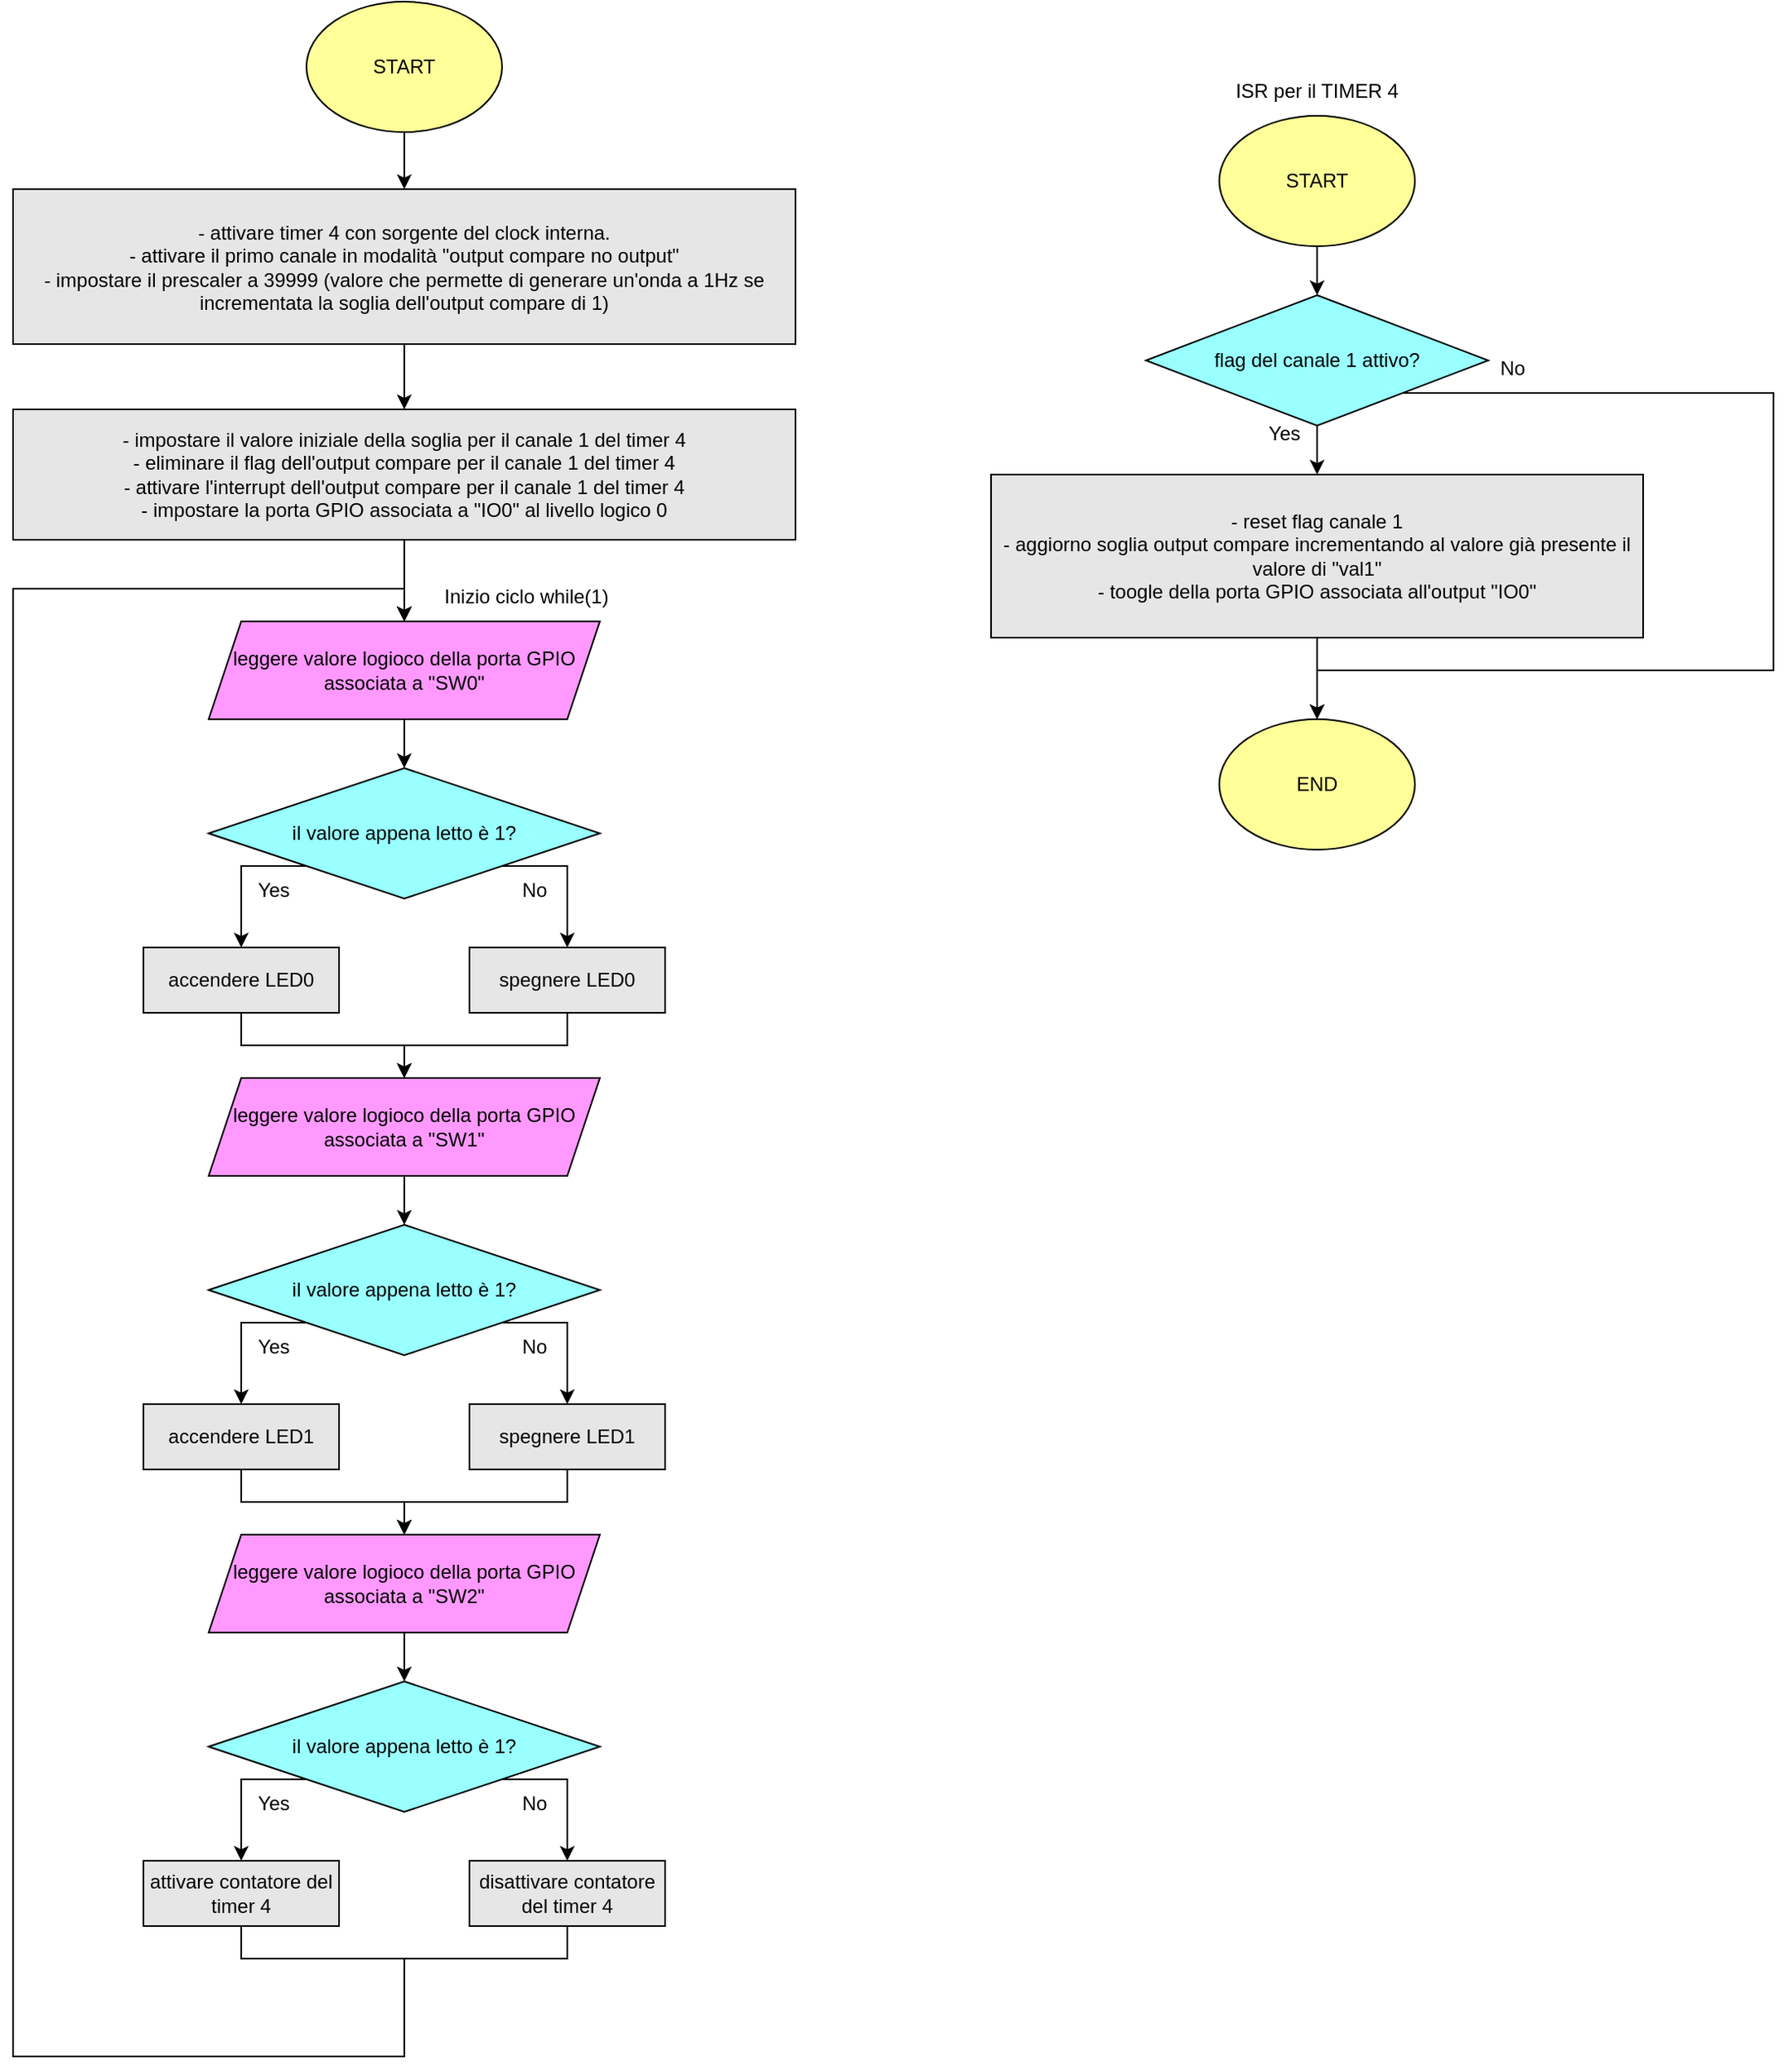 <mxfile version="22.1.4" type="github">
  <diagram name="Pagina-1" id="8ObL1NVtIlX5hy-qYz2k">
    <mxGraphModel dx="2940" dy="2923" grid="1" gridSize="10" guides="1" tooltips="1" connect="1" arrows="1" fold="1" page="1" pageScale="1" pageWidth="2336" pageHeight="1654" math="0" shadow="0">
      <root>
        <mxCell id="0" />
        <mxCell id="1" parent="0" />
        <mxCell id="H8krszJTnGGUuu-urkXI-84" value="" style="edgeStyle=orthogonalEdgeStyle;rounded=0;orthogonalLoop=1;jettySize=auto;html=1;" edge="1" parent="1" source="H8krszJTnGGUuu-urkXI-1" target="H8krszJTnGGUuu-urkXI-83">
          <mxGeometry relative="1" as="geometry" />
        </mxCell>
        <mxCell id="H8krszJTnGGUuu-urkXI-1" value="START" style="ellipse;whiteSpace=wrap;html=1;fillColor=#FFFF99;" vertex="1" parent="1">
          <mxGeometry x="420" y="-1570" width="120" height="80" as="geometry" />
        </mxCell>
        <mxCell id="H8krszJTnGGUuu-urkXI-38" value="" style="edgeStyle=orthogonalEdgeStyle;rounded=0;orthogonalLoop=1;jettySize=auto;html=1;entryX=0.5;entryY=0;entryDx=0;entryDy=0;" edge="1" parent="1" source="H8krszJTnGGUuu-urkXI-2" target="H8krszJTnGGUuu-urkXI-3">
          <mxGeometry relative="1" as="geometry" />
        </mxCell>
        <mxCell id="H8krszJTnGGUuu-urkXI-2" value="- impostare il valore iniziale della soglia per il canale 1 del timer 4&lt;br&gt;- eliminare il flag dell&#39;output compare per il canale 1 del timer 4&lt;br&gt;- attivare l&#39;interrupt dell&#39;output compare per il canale 1 del timer 4&lt;br&gt;- impostare la porta GPIO associata a &quot;IO0&quot; al livello logico 0" style="rounded=0;whiteSpace=wrap;html=1;fillColor=#E6E6E6;" vertex="1" parent="1">
          <mxGeometry x="240" y="-1320" width="480" height="80" as="geometry" />
        </mxCell>
        <mxCell id="H8krszJTnGGUuu-urkXI-5" value="" style="edgeStyle=orthogonalEdgeStyle;rounded=0;orthogonalLoop=1;jettySize=auto;html=1;" edge="1" parent="1" source="H8krszJTnGGUuu-urkXI-3" target="H8krszJTnGGUuu-urkXI-4">
          <mxGeometry relative="1" as="geometry" />
        </mxCell>
        <mxCell id="H8krszJTnGGUuu-urkXI-3" value="leggere valore logioco della porta GPIO associata a &quot;SW0&quot;" style="shape=parallelogram;perimeter=parallelogramPerimeter;whiteSpace=wrap;html=1;fixedSize=1;fillColor=#FF99FF;" vertex="1" parent="1">
          <mxGeometry x="360" y="-1190" width="240" height="60" as="geometry" />
        </mxCell>
        <mxCell id="H8krszJTnGGUuu-urkXI-8" style="edgeStyle=orthogonalEdgeStyle;rounded=0;orthogonalLoop=1;jettySize=auto;html=1;exitX=0;exitY=1;exitDx=0;exitDy=0;" edge="1" parent="1" source="H8krszJTnGGUuu-urkXI-4" target="H8krszJTnGGUuu-urkXI-6">
          <mxGeometry relative="1" as="geometry">
            <Array as="points">
              <mxPoint x="380" y="-1040" />
            </Array>
          </mxGeometry>
        </mxCell>
        <mxCell id="H8krszJTnGGUuu-urkXI-9" style="edgeStyle=orthogonalEdgeStyle;rounded=0;orthogonalLoop=1;jettySize=auto;html=1;entryX=0.5;entryY=0;entryDx=0;entryDy=0;exitX=1;exitY=1;exitDx=0;exitDy=0;" edge="1" parent="1" source="H8krszJTnGGUuu-urkXI-4" target="H8krszJTnGGUuu-urkXI-7">
          <mxGeometry relative="1" as="geometry">
            <Array as="points">
              <mxPoint x="580" y="-1040" />
            </Array>
          </mxGeometry>
        </mxCell>
        <mxCell id="H8krszJTnGGUuu-urkXI-4" value="il valore appena letto è 1?" style="rhombus;whiteSpace=wrap;html=1;fillColor=#99FFFF;" vertex="1" parent="1">
          <mxGeometry x="360" y="-1100" width="240" height="80" as="geometry" />
        </mxCell>
        <mxCell id="H8krszJTnGGUuu-urkXI-30" style="edgeStyle=orthogonalEdgeStyle;rounded=0;orthogonalLoop=1;jettySize=auto;html=1;" edge="1" parent="1" source="H8krszJTnGGUuu-urkXI-6" target="H8krszJTnGGUuu-urkXI-11">
          <mxGeometry relative="1" as="geometry" />
        </mxCell>
        <mxCell id="H8krszJTnGGUuu-urkXI-6" value="accendere LED0" style="rounded=0;whiteSpace=wrap;html=1;fillColor=#E6E6E6;" vertex="1" parent="1">
          <mxGeometry x="320" y="-990" width="120" height="40" as="geometry" />
        </mxCell>
        <mxCell id="H8krszJTnGGUuu-urkXI-31" style="edgeStyle=orthogonalEdgeStyle;rounded=0;orthogonalLoop=1;jettySize=auto;html=1;entryX=0.5;entryY=0;entryDx=0;entryDy=0;" edge="1" parent="1" source="H8krszJTnGGUuu-urkXI-7" target="H8krszJTnGGUuu-urkXI-11">
          <mxGeometry relative="1" as="geometry" />
        </mxCell>
        <mxCell id="H8krszJTnGGUuu-urkXI-7" value="spegnere LED0" style="rounded=0;whiteSpace=wrap;html=1;fillColor=#E6E6E6;" vertex="1" parent="1">
          <mxGeometry x="520" y="-990" width="120" height="40" as="geometry" />
        </mxCell>
        <mxCell id="H8krszJTnGGUuu-urkXI-10" value="" style="edgeStyle=orthogonalEdgeStyle;rounded=0;orthogonalLoop=1;jettySize=auto;html=1;" edge="1" parent="1" source="H8krszJTnGGUuu-urkXI-11" target="H8krszJTnGGUuu-urkXI-14">
          <mxGeometry relative="1" as="geometry" />
        </mxCell>
        <mxCell id="H8krszJTnGGUuu-urkXI-11" value="leggere valore logioco della porta GPIO associata a &quot;SW1&quot;" style="shape=parallelogram;perimeter=parallelogramPerimeter;whiteSpace=wrap;html=1;fixedSize=1;fillColor=#FF99FF;" vertex="1" parent="1">
          <mxGeometry x="360" y="-910" width="240" height="60" as="geometry" />
        </mxCell>
        <mxCell id="H8krszJTnGGUuu-urkXI-12" style="edgeStyle=orthogonalEdgeStyle;rounded=0;orthogonalLoop=1;jettySize=auto;html=1;exitX=0;exitY=1;exitDx=0;exitDy=0;" edge="1" parent="1" source="H8krszJTnGGUuu-urkXI-14" target="H8krszJTnGGUuu-urkXI-15">
          <mxGeometry relative="1" as="geometry">
            <Array as="points">
              <mxPoint x="380" y="-760" />
            </Array>
          </mxGeometry>
        </mxCell>
        <mxCell id="H8krszJTnGGUuu-urkXI-13" style="edgeStyle=orthogonalEdgeStyle;rounded=0;orthogonalLoop=1;jettySize=auto;html=1;entryX=0.5;entryY=0;entryDx=0;entryDy=0;exitX=1;exitY=1;exitDx=0;exitDy=0;" edge="1" parent="1" source="H8krszJTnGGUuu-urkXI-14" target="H8krszJTnGGUuu-urkXI-16">
          <mxGeometry relative="1" as="geometry">
            <Array as="points">
              <mxPoint x="580" y="-760" />
            </Array>
          </mxGeometry>
        </mxCell>
        <mxCell id="H8krszJTnGGUuu-urkXI-14" value="il valore appena letto è 1?" style="rhombus;whiteSpace=wrap;html=1;fillColor=#99FFFF;" vertex="1" parent="1">
          <mxGeometry x="360" y="-820" width="240" height="80" as="geometry" />
        </mxCell>
        <mxCell id="H8krszJTnGGUuu-urkXI-32" style="edgeStyle=orthogonalEdgeStyle;rounded=0;orthogonalLoop=1;jettySize=auto;html=1;entryX=0.5;entryY=0;entryDx=0;entryDy=0;" edge="1" parent="1" source="H8krszJTnGGUuu-urkXI-15" target="H8krszJTnGGUuu-urkXI-18">
          <mxGeometry relative="1" as="geometry" />
        </mxCell>
        <mxCell id="H8krszJTnGGUuu-urkXI-15" value="accendere LED1" style="rounded=0;whiteSpace=wrap;html=1;fillColor=#E6E6E6;" vertex="1" parent="1">
          <mxGeometry x="320" y="-710" width="120" height="40" as="geometry" />
        </mxCell>
        <mxCell id="H8krszJTnGGUuu-urkXI-33" style="edgeStyle=orthogonalEdgeStyle;rounded=0;orthogonalLoop=1;jettySize=auto;html=1;entryX=0.5;entryY=0;entryDx=0;entryDy=0;" edge="1" parent="1" source="H8krszJTnGGUuu-urkXI-16" target="H8krszJTnGGUuu-urkXI-18">
          <mxGeometry relative="1" as="geometry" />
        </mxCell>
        <mxCell id="H8krszJTnGGUuu-urkXI-16" value="spegnere LED1" style="rounded=0;whiteSpace=wrap;html=1;fillColor=#E6E6E6;" vertex="1" parent="1">
          <mxGeometry x="520" y="-710" width="120" height="40" as="geometry" />
        </mxCell>
        <mxCell id="H8krszJTnGGUuu-urkXI-17" value="" style="edgeStyle=orthogonalEdgeStyle;rounded=0;orthogonalLoop=1;jettySize=auto;html=1;" edge="1" parent="1" source="H8krszJTnGGUuu-urkXI-18" target="H8krszJTnGGUuu-urkXI-21">
          <mxGeometry relative="1" as="geometry" />
        </mxCell>
        <mxCell id="H8krszJTnGGUuu-urkXI-18" value="leggere valore logioco della porta GPIO associata a &quot;SW2&quot;" style="shape=parallelogram;perimeter=parallelogramPerimeter;whiteSpace=wrap;html=1;fixedSize=1;fillColor=#FF99FF;" vertex="1" parent="1">
          <mxGeometry x="360" y="-630" width="240" height="60" as="geometry" />
        </mxCell>
        <mxCell id="H8krszJTnGGUuu-urkXI-19" style="edgeStyle=orthogonalEdgeStyle;rounded=0;orthogonalLoop=1;jettySize=auto;html=1;exitX=0;exitY=1;exitDx=0;exitDy=0;" edge="1" parent="1" source="H8krszJTnGGUuu-urkXI-21" target="H8krszJTnGGUuu-urkXI-22">
          <mxGeometry relative="1" as="geometry">
            <Array as="points">
              <mxPoint x="380" y="-480" />
            </Array>
          </mxGeometry>
        </mxCell>
        <mxCell id="H8krszJTnGGUuu-urkXI-20" style="edgeStyle=orthogonalEdgeStyle;rounded=0;orthogonalLoop=1;jettySize=auto;html=1;entryX=0.5;entryY=0;entryDx=0;entryDy=0;exitX=1;exitY=1;exitDx=0;exitDy=0;" edge="1" parent="1" source="H8krszJTnGGUuu-urkXI-21" target="H8krszJTnGGUuu-urkXI-23">
          <mxGeometry relative="1" as="geometry">
            <Array as="points">
              <mxPoint x="580" y="-480" />
            </Array>
          </mxGeometry>
        </mxCell>
        <mxCell id="H8krszJTnGGUuu-urkXI-21" value="il valore appena letto è 1?" style="rhombus;whiteSpace=wrap;html=1;fillColor=#99FFFF;" vertex="1" parent="1">
          <mxGeometry x="360" y="-540" width="240" height="80" as="geometry" />
        </mxCell>
        <mxCell id="H8krszJTnGGUuu-urkXI-34" style="edgeStyle=orthogonalEdgeStyle;rounded=0;orthogonalLoop=1;jettySize=auto;html=1;entryX=0.5;entryY=0;entryDx=0;entryDy=0;" edge="1" parent="1" source="H8krszJTnGGUuu-urkXI-22" target="H8krszJTnGGUuu-urkXI-3">
          <mxGeometry relative="1" as="geometry">
            <Array as="points">
              <mxPoint x="380" y="-370" />
              <mxPoint x="480" y="-370" />
              <mxPoint x="480" y="-310" />
              <mxPoint x="240" y="-310" />
              <mxPoint x="240" y="-1210" />
              <mxPoint x="480" y="-1210" />
            </Array>
          </mxGeometry>
        </mxCell>
        <mxCell id="H8krszJTnGGUuu-urkXI-22" value="attivare contatore del timer 4" style="rounded=0;whiteSpace=wrap;html=1;fillColor=#E6E6E6;" vertex="1" parent="1">
          <mxGeometry x="320" y="-430" width="120" height="40" as="geometry" />
        </mxCell>
        <mxCell id="H8krszJTnGGUuu-urkXI-35" style="edgeStyle=orthogonalEdgeStyle;rounded=0;orthogonalLoop=1;jettySize=auto;html=1;entryX=0.5;entryY=0;entryDx=0;entryDy=0;" edge="1" parent="1" source="H8krszJTnGGUuu-urkXI-23" target="H8krszJTnGGUuu-urkXI-3">
          <mxGeometry relative="1" as="geometry">
            <Array as="points">
              <mxPoint x="580" y="-370" />
              <mxPoint x="480" y="-370" />
              <mxPoint x="480" y="-310" />
              <mxPoint x="240" y="-310" />
              <mxPoint x="240" y="-1210" />
              <mxPoint x="480" y="-1210" />
            </Array>
          </mxGeometry>
        </mxCell>
        <mxCell id="H8krszJTnGGUuu-urkXI-23" value="disattivare contatore del timer 4" style="rounded=0;whiteSpace=wrap;html=1;fillColor=#E6E6E6;" vertex="1" parent="1">
          <mxGeometry x="520" y="-430" width="120" height="40" as="geometry" />
        </mxCell>
        <mxCell id="H8krszJTnGGUuu-urkXI-24" value="Yes" style="text;html=1;strokeColor=none;fillColor=none;align=center;verticalAlign=middle;whiteSpace=wrap;rounded=0;" vertex="1" parent="1">
          <mxGeometry x="370" y="-1040" width="60" height="30" as="geometry" />
        </mxCell>
        <mxCell id="H8krszJTnGGUuu-urkXI-25" value="Yes" style="text;html=1;strokeColor=none;fillColor=none;align=center;verticalAlign=middle;whiteSpace=wrap;rounded=0;" vertex="1" parent="1">
          <mxGeometry x="370" y="-760" width="60" height="30" as="geometry" />
        </mxCell>
        <mxCell id="H8krszJTnGGUuu-urkXI-26" value="Yes" style="text;html=1;strokeColor=none;fillColor=none;align=center;verticalAlign=middle;whiteSpace=wrap;rounded=0;" vertex="1" parent="1">
          <mxGeometry x="370" y="-480" width="60" height="30" as="geometry" />
        </mxCell>
        <mxCell id="H8krszJTnGGUuu-urkXI-27" value="No" style="text;html=1;strokeColor=none;fillColor=none;align=center;verticalAlign=middle;whiteSpace=wrap;rounded=0;" vertex="1" parent="1">
          <mxGeometry x="530" y="-760" width="60" height="30" as="geometry" />
        </mxCell>
        <mxCell id="H8krszJTnGGUuu-urkXI-28" value="No" style="text;html=1;strokeColor=none;fillColor=none;align=center;verticalAlign=middle;whiteSpace=wrap;rounded=0;" vertex="1" parent="1">
          <mxGeometry x="530" y="-480" width="60" height="30" as="geometry" />
        </mxCell>
        <mxCell id="H8krszJTnGGUuu-urkXI-29" value="No" style="text;html=1;strokeColor=none;fillColor=none;align=center;verticalAlign=middle;whiteSpace=wrap;rounded=0;" vertex="1" parent="1">
          <mxGeometry x="530" y="-1040" width="60" height="30" as="geometry" />
        </mxCell>
        <mxCell id="H8krszJTnGGUuu-urkXI-36" value="Inizio ciclo while(1)" style="text;html=1;strokeColor=none;fillColor=none;align=center;verticalAlign=middle;whiteSpace=wrap;rounded=0;" vertex="1" parent="1">
          <mxGeometry x="490" y="-1220" width="130" height="30" as="geometry" />
        </mxCell>
        <mxCell id="H8krszJTnGGUuu-urkXI-72" value="" style="edgeStyle=orthogonalEdgeStyle;rounded=0;orthogonalLoop=1;jettySize=auto;html=1;" edge="1" parent="1" source="H8krszJTnGGUuu-urkXI-73" target="H8krszJTnGGUuu-urkXI-77">
          <mxGeometry relative="1" as="geometry" />
        </mxCell>
        <mxCell id="H8krszJTnGGUuu-urkXI-73" value="START" style="ellipse;whiteSpace=wrap;html=1;fillColor=#FFFF99;" vertex="1" parent="1">
          <mxGeometry x="980" y="-1500" width="120" height="80" as="geometry" />
        </mxCell>
        <mxCell id="H8krszJTnGGUuu-urkXI-74" value="ISR per il TIMER 4" style="text;html=1;strokeColor=none;fillColor=none;align=center;verticalAlign=middle;whiteSpace=wrap;rounded=0;" vertex="1" parent="1">
          <mxGeometry x="980" y="-1530" width="120" height="30" as="geometry" />
        </mxCell>
        <mxCell id="H8krszJTnGGUuu-urkXI-75" value="" style="edgeStyle=orthogonalEdgeStyle;rounded=0;orthogonalLoop=1;jettySize=auto;html=1;" edge="1" parent="1" source="H8krszJTnGGUuu-urkXI-77" target="H8krszJTnGGUuu-urkXI-79">
          <mxGeometry relative="1" as="geometry" />
        </mxCell>
        <mxCell id="H8krszJTnGGUuu-urkXI-76" style="edgeStyle=orthogonalEdgeStyle;rounded=0;orthogonalLoop=1;jettySize=auto;html=1;" edge="1" parent="1" source="H8krszJTnGGUuu-urkXI-77">
          <mxGeometry relative="1" as="geometry">
            <mxPoint x="1040" y="-1130" as="targetPoint" />
            <Array as="points">
              <mxPoint x="1320" y="-1330" />
              <mxPoint x="1320" y="-1160" />
              <mxPoint x="1040" y="-1160" />
            </Array>
          </mxGeometry>
        </mxCell>
        <mxCell id="H8krszJTnGGUuu-urkXI-77" value="flag del canale 1 attivo?" style="rhombus;whiteSpace=wrap;html=1;fillColor=#99FFFF;" vertex="1" parent="1">
          <mxGeometry x="935" y="-1390" width="210" height="80" as="geometry" />
        </mxCell>
        <mxCell id="H8krszJTnGGUuu-urkXI-78" value="" style="edgeStyle=orthogonalEdgeStyle;rounded=0;orthogonalLoop=1;jettySize=auto;html=1;" edge="1" parent="1" source="H8krszJTnGGUuu-urkXI-79">
          <mxGeometry relative="1" as="geometry">
            <mxPoint x="1040" y="-1130" as="targetPoint" />
          </mxGeometry>
        </mxCell>
        <mxCell id="H8krszJTnGGUuu-urkXI-79" value="- reset flag canale 1&lt;br&gt;- aggiorno soglia output compare incrementando al valore già presente il valore di &quot;val1&quot;&lt;br&gt;- toogle della porta GPIO associata all&#39;output &quot;IO0&quot;" style="rounded=0;whiteSpace=wrap;html=1;fillColor=#E6E6E6;" vertex="1" parent="1">
          <mxGeometry x="840" y="-1280" width="400" height="100" as="geometry" />
        </mxCell>
        <mxCell id="H8krszJTnGGUuu-urkXI-80" value="END" style="ellipse;whiteSpace=wrap;html=1;fillColor=#FFFF99;" vertex="1" parent="1">
          <mxGeometry x="980" y="-1130" width="120" height="80" as="geometry" />
        </mxCell>
        <mxCell id="H8krszJTnGGUuu-urkXI-81" value="Yes" style="text;html=1;strokeColor=none;fillColor=none;align=center;verticalAlign=middle;whiteSpace=wrap;rounded=0;" vertex="1" parent="1">
          <mxGeometry x="990" y="-1320" width="60" height="30" as="geometry" />
        </mxCell>
        <mxCell id="H8krszJTnGGUuu-urkXI-82" value="No" style="text;html=1;strokeColor=none;fillColor=none;align=center;verticalAlign=middle;whiteSpace=wrap;rounded=0;" vertex="1" parent="1">
          <mxGeometry x="1130" y="-1360" width="60" height="30" as="geometry" />
        </mxCell>
        <mxCell id="H8krszJTnGGUuu-urkXI-85" value="" style="edgeStyle=orthogonalEdgeStyle;rounded=0;orthogonalLoop=1;jettySize=auto;html=1;" edge="1" parent="1" source="H8krszJTnGGUuu-urkXI-83" target="H8krszJTnGGUuu-urkXI-2">
          <mxGeometry relative="1" as="geometry" />
        </mxCell>
        <mxCell id="H8krszJTnGGUuu-urkXI-83" value="- attivare timer 4 con sorgente del clock interna.&lt;br&gt;- attivare il primo canale in modalità&amp;nbsp;&quot;output compare no output&quot;&lt;br&gt;- impostare il prescaler a 39999 (valore che permette di generare un&#39;onda a 1Hz se incrementata la soglia dell&#39;output compare di 1)" style="rounded=0;whiteSpace=wrap;html=1;fillColor=#E6E6E6;" vertex="1" parent="1">
          <mxGeometry x="240" y="-1455" width="480" height="95" as="geometry" />
        </mxCell>
      </root>
    </mxGraphModel>
  </diagram>
</mxfile>
